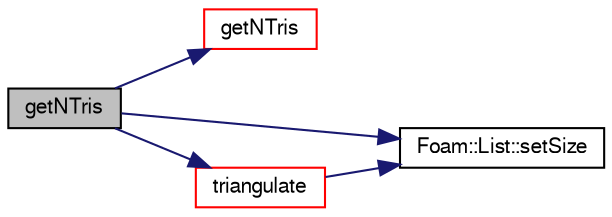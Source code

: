 digraph "getNTris"
{
  bgcolor="transparent";
  edge [fontname="FreeSans",fontsize="10",labelfontname="FreeSans",labelfontsize="10"];
  node [fontname="FreeSans",fontsize="10",shape=record];
  rankdir="LR";
  Node2851 [label="getNTris",height=0.2,width=0.4,color="black", fillcolor="grey75", style="filled", fontcolor="black"];
  Node2851 -> Node2852 [color="midnightblue",fontsize="10",style="solid",fontname="FreeSans"];
  Node2852 [label="getNTris",height=0.2,width=0.4,color="red",URL="$a21430.html#ab52907085a976b41dedbf27be10de6e9",tooltip="Simple triangulation of face subset. Returns number of triangles. "];
  Node2851 -> Node2900 [color="midnightblue",fontsize="10",style="solid",fontname="FreeSans"];
  Node2900 [label="Foam::List::setSize",height=0.2,width=0.4,color="black",URL="$a25694.html#aedb985ffeaf1bdbfeccc2a8730405703",tooltip="Reset size of List. "];
  Node2851 -> Node2901 [color="midnightblue",fontsize="10",style="solid",fontname="FreeSans"];
  Node2901 [label="triangulate",height=0.2,width=0.4,color="red",URL="$a21430.html#a4ab09278dde78b929027adabb6ff3fe6",tooltip="Simple triangulation of face subset. TotalNTris is total number. "];
  Node2901 -> Node2900 [color="midnightblue",fontsize="10",style="solid",fontname="FreeSans"];
}
